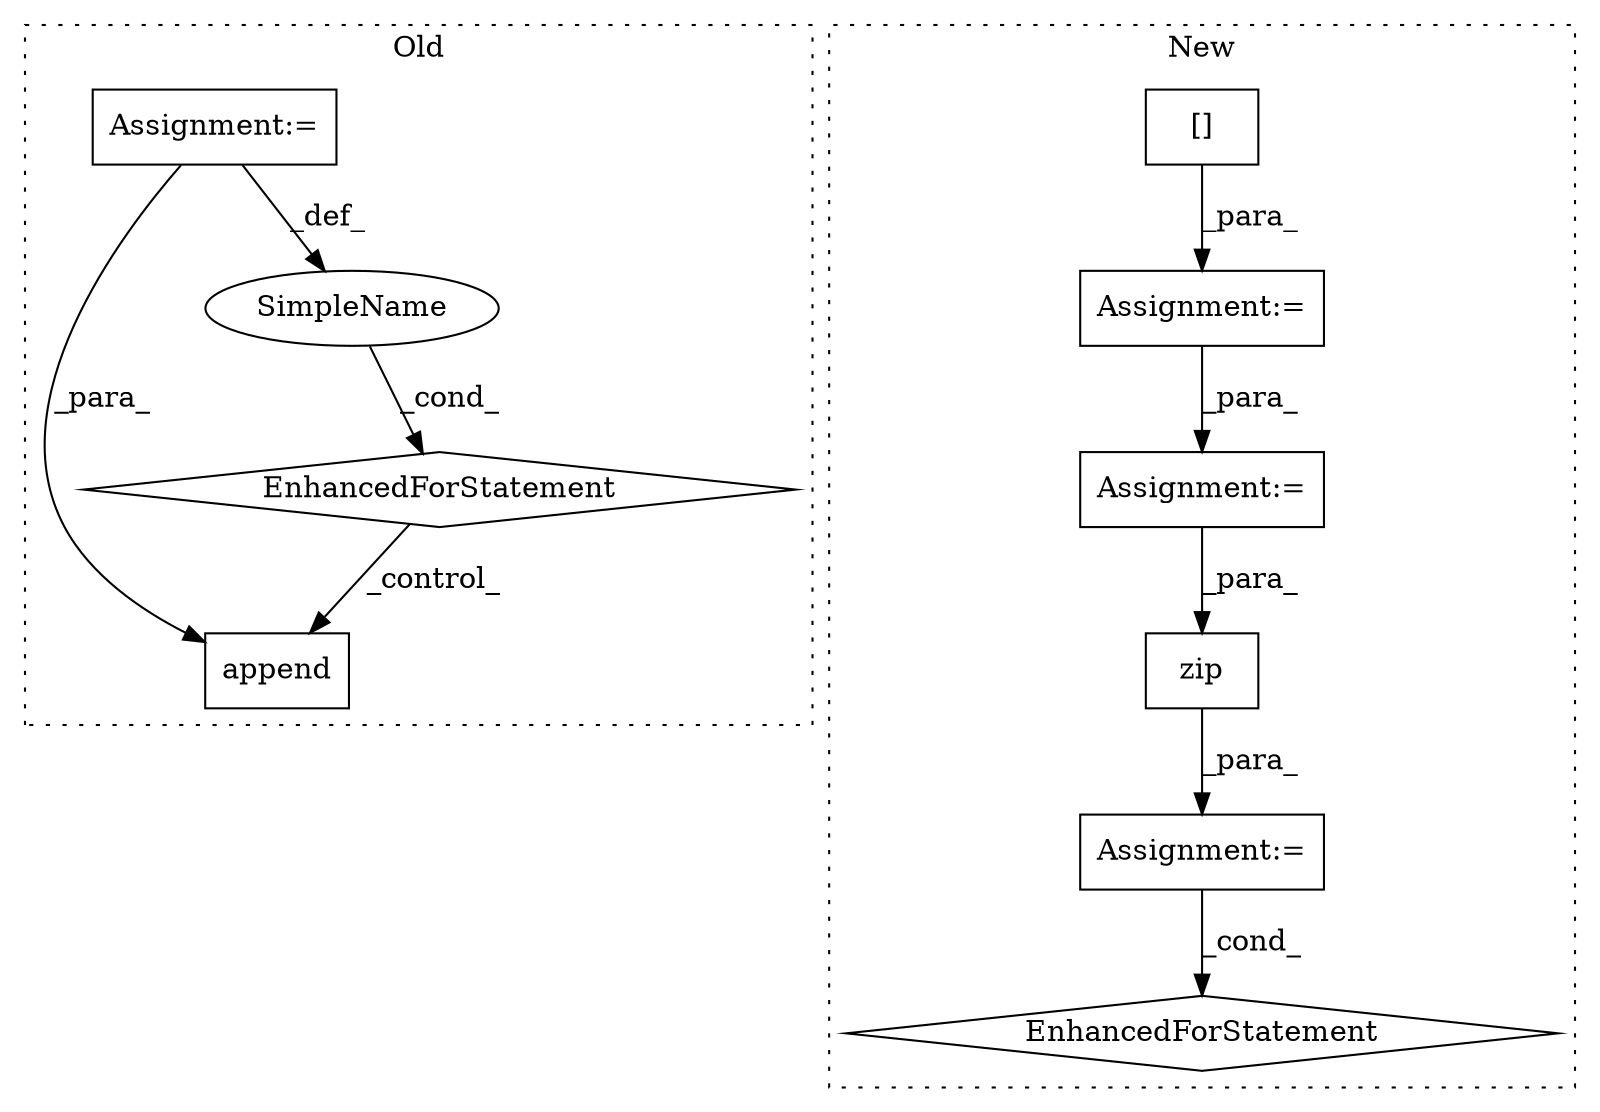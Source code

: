digraph G {
subgraph cluster0 {
1 [label="append" a="32" s="2306,2340" l="7,1" shape="box"];
5 [label="EnhancedForStatement" a="70" s="2177,2289" l="73,2" shape="diamond"];
6 [label="SimpleName" a="42" s="2254" l="1" shape="ellipse"];
8 [label="Assignment:=" a="7" s="2028" l="12" shape="box"];
label = "Old";
style="dotted";
}
subgraph cluster1 {
2 [label="zip" a="32" s="3500,3556" l="4,1" shape="box"];
3 [label="EnhancedForStatement" a="70" s="3419,3557" l="68,2" shape="diamond"];
4 [label="Assignment:=" a="7" s="3419,3557" l="68,2" shape="box"];
7 [label="Assignment:=" a="7" s="3149" l="1" shape="box"];
9 [label="Assignment:=" a="7" s="3393" l="2" shape="box"];
10 [label="[]" a="2" s="3150,3194" l="43,1" shape="box"];
label = "New";
style="dotted";
}
2 -> 4 [label="_para_"];
4 -> 3 [label="_cond_"];
5 -> 1 [label="_control_"];
6 -> 5 [label="_cond_"];
7 -> 9 [label="_para_"];
8 -> 6 [label="_def_"];
8 -> 1 [label="_para_"];
9 -> 2 [label="_para_"];
10 -> 7 [label="_para_"];
}